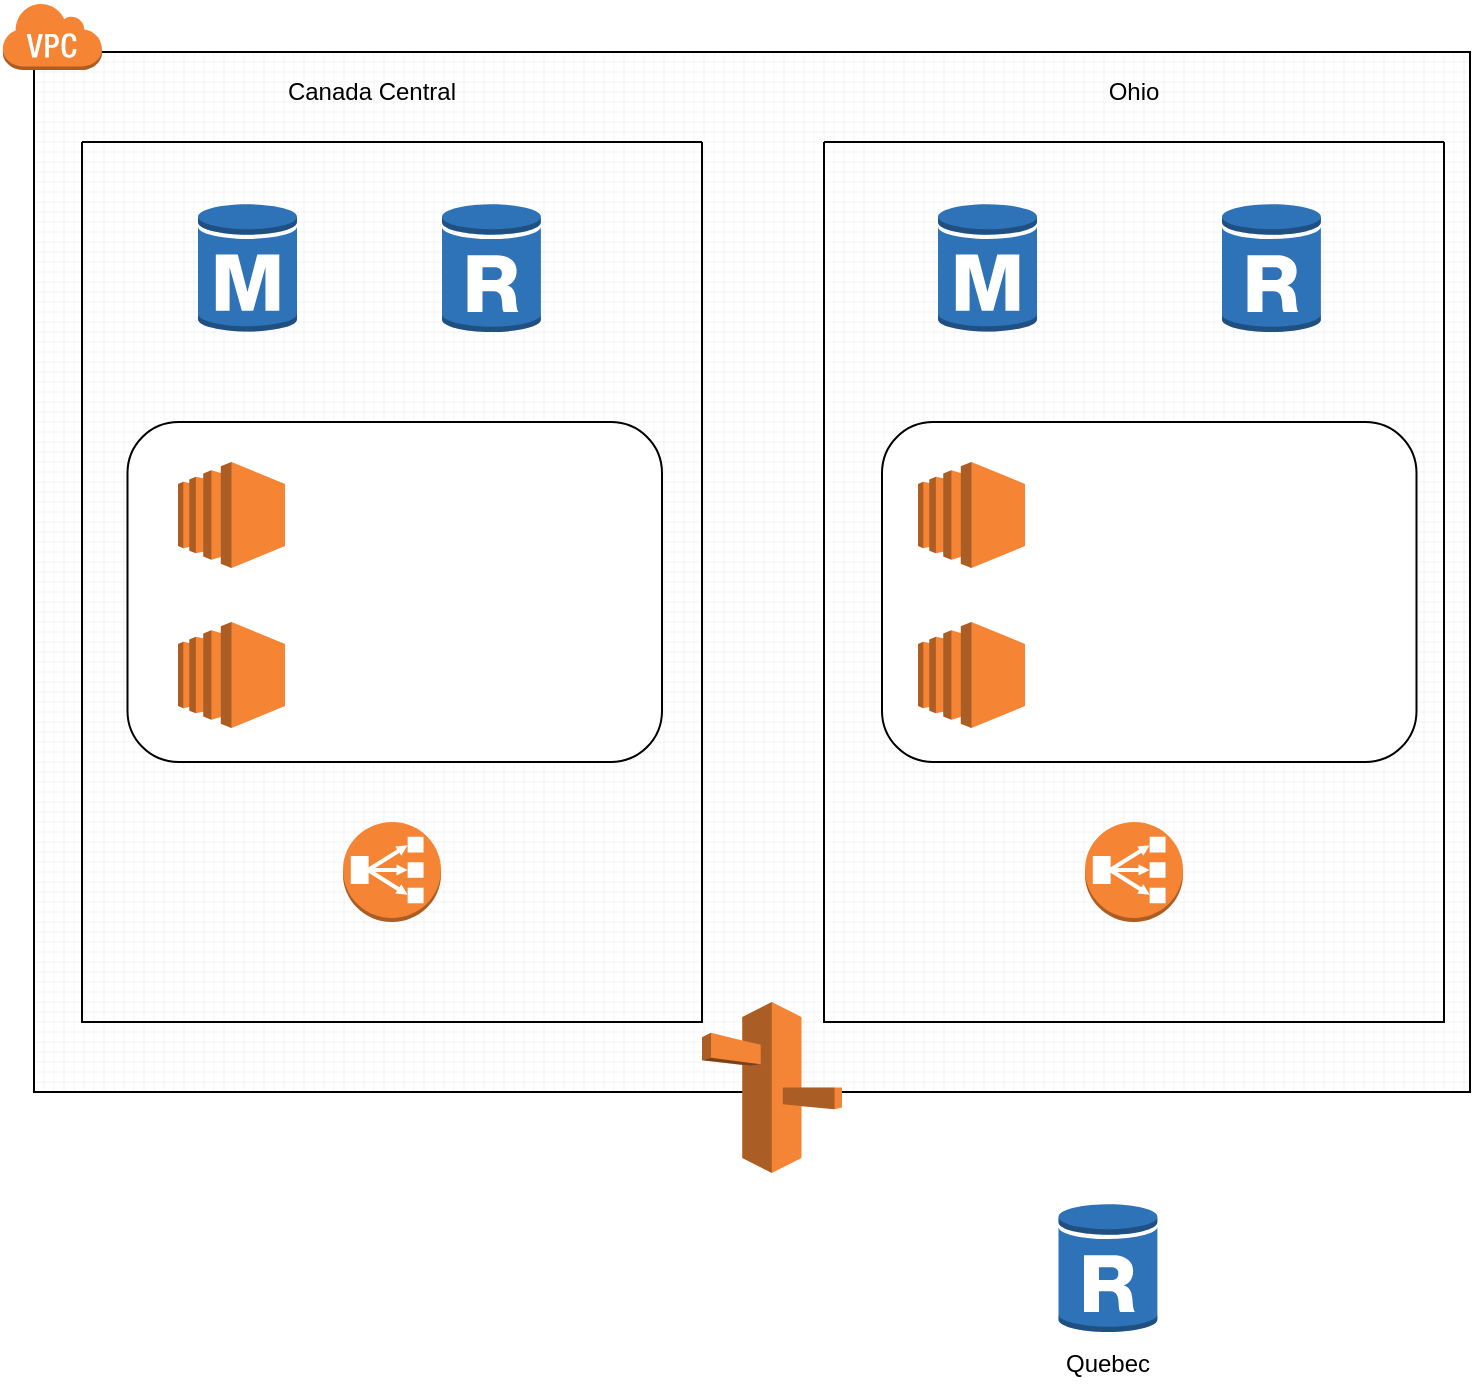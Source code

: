 <mxfile version="17.0.0" type="github">
  <diagram id="YssgMRenG7kQ0ZKm0Pmk" name="Page-1">
    <mxGraphModel dx="1363" dy="624" grid="1" gridSize="10" guides="1" tooltips="1" connect="1" arrows="1" fold="1" page="1" pageScale="1" pageWidth="850" pageHeight="1100" math="0" shadow="0">
      <root>
        <mxCell id="0" />
        <mxCell id="1" parent="0" />
        <mxCell id="3AhlCatbuhtp1w4Drxqu-24" value="" style="swimlane;startSize=0;" vertex="1" parent="1">
          <mxGeometry x="448" y="120" width="336" height="470" as="geometry" />
        </mxCell>
        <mxCell id="3AhlCatbuhtp1w4Drxqu-25" value="" style="verticalLabelPosition=bottom;verticalAlign=top;html=1;shape=mxgraph.basic.patternFillRect;fillStyle=grid;step=5;fillStrokeWidth=0.2;fillStrokeColor=#dddddd;" vertex="1" parent="3AhlCatbuhtp1w4Drxqu-24">
          <mxGeometry x="-382" y="-35" width="718" height="520" as="geometry" />
        </mxCell>
        <mxCell id="3AhlCatbuhtp1w4Drxqu-28" value="" style="swimlane;startSize=0;" vertex="1" parent="3AhlCatbuhtp1w4Drxqu-24">
          <mxGeometry x="13" y="10" width="310" height="440" as="geometry" />
        </mxCell>
        <mxCell id="3AhlCatbuhtp1w4Drxqu-20" value="" style="outlineConnect=0;dashed=0;verticalLabelPosition=bottom;verticalAlign=top;align=center;html=1;shape=mxgraph.aws3.rds_db_instance_read_replica;fillColor=#2E73B8;gradientColor=none;" vertex="1" parent="3AhlCatbuhtp1w4Drxqu-28">
          <mxGeometry x="199" y="30" width="49.5" height="66" as="geometry" />
        </mxCell>
        <mxCell id="3AhlCatbuhtp1w4Drxqu-21" value="" style="outlineConnect=0;dashed=0;verticalLabelPosition=bottom;verticalAlign=top;align=center;html=1;shape=mxgraph.aws3.classic_load_balancer;fillColor=#F58534;gradientColor=none;" vertex="1" parent="3AhlCatbuhtp1w4Drxqu-28">
          <mxGeometry x="130.5" y="340" width="49" height="50" as="geometry" />
        </mxCell>
        <mxCell id="3AhlCatbuhtp1w4Drxqu-31" value="Canada Central" style="text;html=1;strokeColor=none;fillColor=none;align=center;verticalAlign=middle;whiteSpace=wrap;rounded=0;" vertex="1" parent="3AhlCatbuhtp1w4Drxqu-24">
          <mxGeometry x="-268" y="-30" width="110" height="30" as="geometry" />
        </mxCell>
        <mxCell id="3AhlCatbuhtp1w4Drxqu-32" value="Ohio" style="text;html=1;strokeColor=none;fillColor=none;align=center;verticalAlign=middle;whiteSpace=wrap;rounded=0;" vertex="1" parent="3AhlCatbuhtp1w4Drxqu-24">
          <mxGeometry x="113" y="-30" width="110" height="30" as="geometry" />
        </mxCell>
        <mxCell id="3AhlCatbuhtp1w4Drxqu-35" value="" style="rounded=1;whiteSpace=wrap;html=1;" vertex="1" parent="3AhlCatbuhtp1w4Drxqu-24">
          <mxGeometry x="42" y="150" width="267.25" height="170" as="geometry" />
        </mxCell>
        <mxCell id="3AhlCatbuhtp1w4Drxqu-26" value="" style="swimlane;startSize=0;" vertex="1" parent="1">
          <mxGeometry x="90" y="130" width="310" height="440" as="geometry" />
        </mxCell>
        <mxCell id="3AhlCatbuhtp1w4Drxqu-3" value="" style="outlineConnect=0;dashed=0;verticalLabelPosition=bottom;verticalAlign=top;align=center;html=1;shape=mxgraph.aws3.rds_db_instance_read_replica;fillColor=#2E73B8;gradientColor=none;" vertex="1" parent="3AhlCatbuhtp1w4Drxqu-26">
          <mxGeometry x="180" y="30" width="49.5" height="66" as="geometry" />
        </mxCell>
        <mxCell id="3AhlCatbuhtp1w4Drxqu-10" value="" style="outlineConnect=0;dashed=0;verticalLabelPosition=bottom;verticalAlign=top;align=center;html=1;shape=mxgraph.aws3.classic_load_balancer;fillColor=#F58534;gradientColor=none;" vertex="1" parent="3AhlCatbuhtp1w4Drxqu-26">
          <mxGeometry x="130.5" y="340" width="49" height="50" as="geometry" />
        </mxCell>
        <mxCell id="3AhlCatbuhtp1w4Drxqu-34" value="" style="rounded=1;whiteSpace=wrap;html=1;" vertex="1" parent="1">
          <mxGeometry x="112.75" y="270" width="267.25" height="170" as="geometry" />
        </mxCell>
        <mxCell id="3AhlCatbuhtp1w4Drxqu-2" value="" style="outlineConnect=0;dashed=0;verticalLabelPosition=bottom;verticalAlign=top;align=center;html=1;shape=mxgraph.aws3.rds_db_instance;fillColor=#2E73B8;gradientColor=none;" vertex="1" parent="1">
          <mxGeometry x="148" y="160" width="49.5" height="66" as="geometry" />
        </mxCell>
        <mxCell id="3AhlCatbuhtp1w4Drxqu-12" value="" style="outlineConnect=0;dashed=0;verticalLabelPosition=bottom;verticalAlign=top;align=center;html=1;shape=mxgraph.aws3.ec2;fillColor=#F58534;gradientColor=none;" vertex="1" parent="1">
          <mxGeometry x="138" y="290" width="53.5" height="53" as="geometry" />
        </mxCell>
        <mxCell id="3AhlCatbuhtp1w4Drxqu-13" value="" style="outlineConnect=0;dashed=0;verticalLabelPosition=bottom;verticalAlign=top;align=center;html=1;shape=mxgraph.aws3.ec2;fillColor=#F58534;gradientColor=none;" vertex="1" parent="1">
          <mxGeometry x="138" y="370" width="53.5" height="53" as="geometry" />
        </mxCell>
        <mxCell id="3AhlCatbuhtp1w4Drxqu-16" value="" style="outlineConnect=0;dashed=0;verticalLabelPosition=bottom;verticalAlign=top;align=center;html=1;shape=mxgraph.aws3.rds_db_instance_read_replica;fillColor=#2E73B8;gradientColor=none;" vertex="1" parent="1">
          <mxGeometry x="578.25" y="660" width="49.5" height="66" as="geometry" />
        </mxCell>
        <mxCell id="3AhlCatbuhtp1w4Drxqu-19" value="" style="outlineConnect=0;dashed=0;verticalLabelPosition=bottom;verticalAlign=top;align=center;html=1;shape=mxgraph.aws3.rds_db_instance;fillColor=#2E73B8;gradientColor=none;" vertex="1" parent="1">
          <mxGeometry x="518" y="160" width="49.5" height="66" as="geometry" />
        </mxCell>
        <mxCell id="3AhlCatbuhtp1w4Drxqu-22" value="" style="outlineConnect=0;dashed=0;verticalLabelPosition=bottom;verticalAlign=top;align=center;html=1;shape=mxgraph.aws3.ec2;fillColor=#F58534;gradientColor=none;" vertex="1" parent="1">
          <mxGeometry x="508" y="290" width="53.5" height="53" as="geometry" />
        </mxCell>
        <mxCell id="3AhlCatbuhtp1w4Drxqu-23" value="" style="outlineConnect=0;dashed=0;verticalLabelPosition=bottom;verticalAlign=top;align=center;html=1;shape=mxgraph.aws3.ec2;fillColor=#F58534;gradientColor=none;" vertex="1" parent="1">
          <mxGeometry x="508" y="370" width="53.5" height="53" as="geometry" />
        </mxCell>
        <mxCell id="3AhlCatbuhtp1w4Drxqu-8" value="" style="outlineConnect=0;dashed=0;verticalLabelPosition=bottom;verticalAlign=top;align=center;html=1;shape=mxgraph.aws3.route_53;fillColor=#F58536;gradientColor=none;" vertex="1" parent="1">
          <mxGeometry x="400" y="560" width="70" height="85.5" as="geometry" />
        </mxCell>
        <mxCell id="3AhlCatbuhtp1w4Drxqu-33" value="Quebec" style="text;html=1;strokeColor=none;fillColor=none;align=center;verticalAlign=middle;whiteSpace=wrap;rounded=0;" vertex="1" parent="1">
          <mxGeometry x="573" y="726" width="60" height="30" as="geometry" />
        </mxCell>
        <mxCell id="3AhlCatbuhtp1w4Drxqu-36" value="" style="outlineConnect=0;dashed=0;verticalLabelPosition=bottom;verticalAlign=top;align=center;html=1;shape=mxgraph.aws3.virtual_private_cloud;fillColor=#F58534;gradientColor=none;" vertex="1" parent="1">
          <mxGeometry x="50" y="60" width="50" height="34" as="geometry" />
        </mxCell>
      </root>
    </mxGraphModel>
  </diagram>
</mxfile>
